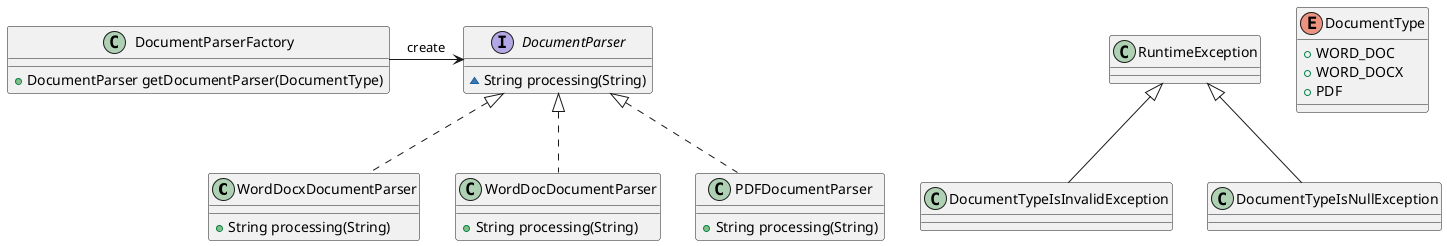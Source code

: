 @startuml
class WordDocxDocumentParser {
+ String processing(String)
}
class WordDocDocumentParser {
+ String processing(String)
}
class DocumentTypeIsInvalidException {
}
class DocumentTypeIsNullException {
}
class PDFDocumentParser {
+ String processing(String)
}
class DocumentParserFactory {
+ DocumentParser getDocumentParser(DocumentType)
}
enum DocumentType {
+  WORD_DOC
+  WORD_DOCX
+  PDF
}
interface DocumentParser {
~ String processing(String)
}

RuntimeException <|-- DocumentTypeIsInvalidException
RuntimeException <|-- DocumentTypeIsNullException
DocumentParser <|.. WordDocxDocumentParser
DocumentParser <|.. WordDocDocumentParser
DocumentParser <|.. PDFDocumentParser

DocumentParserFactory -> DocumentParser: create

@enduml